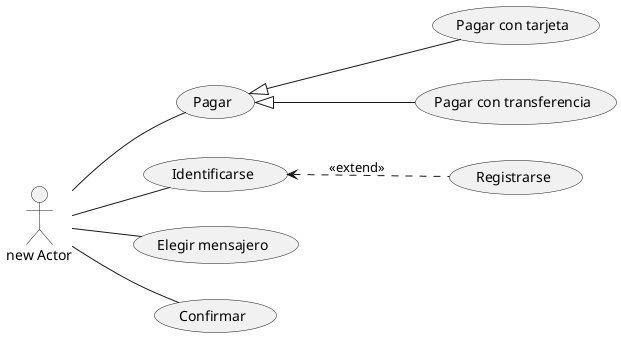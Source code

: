 @startuml
left to right direction
:new Actor: as cliente
usecase (Identificarse) as ide
usecase (Pagar) as pagar
usecase (Elegir mensajero) as elegMensaka
usecase (Confirmar) as confirm

cliente -- ide
cliente -- pagar
cliente -- elegMensaka
cliente -- confirm


usecase "Registrarse" as reg
usecase "Pagar con tarjeta" as pagTar
usecase "Pagar con transferencia" as pagTra

ide <.. reg : <<extend>>

pagTar -up-|> pagar
pagTra -up-|> pagar
@enduml